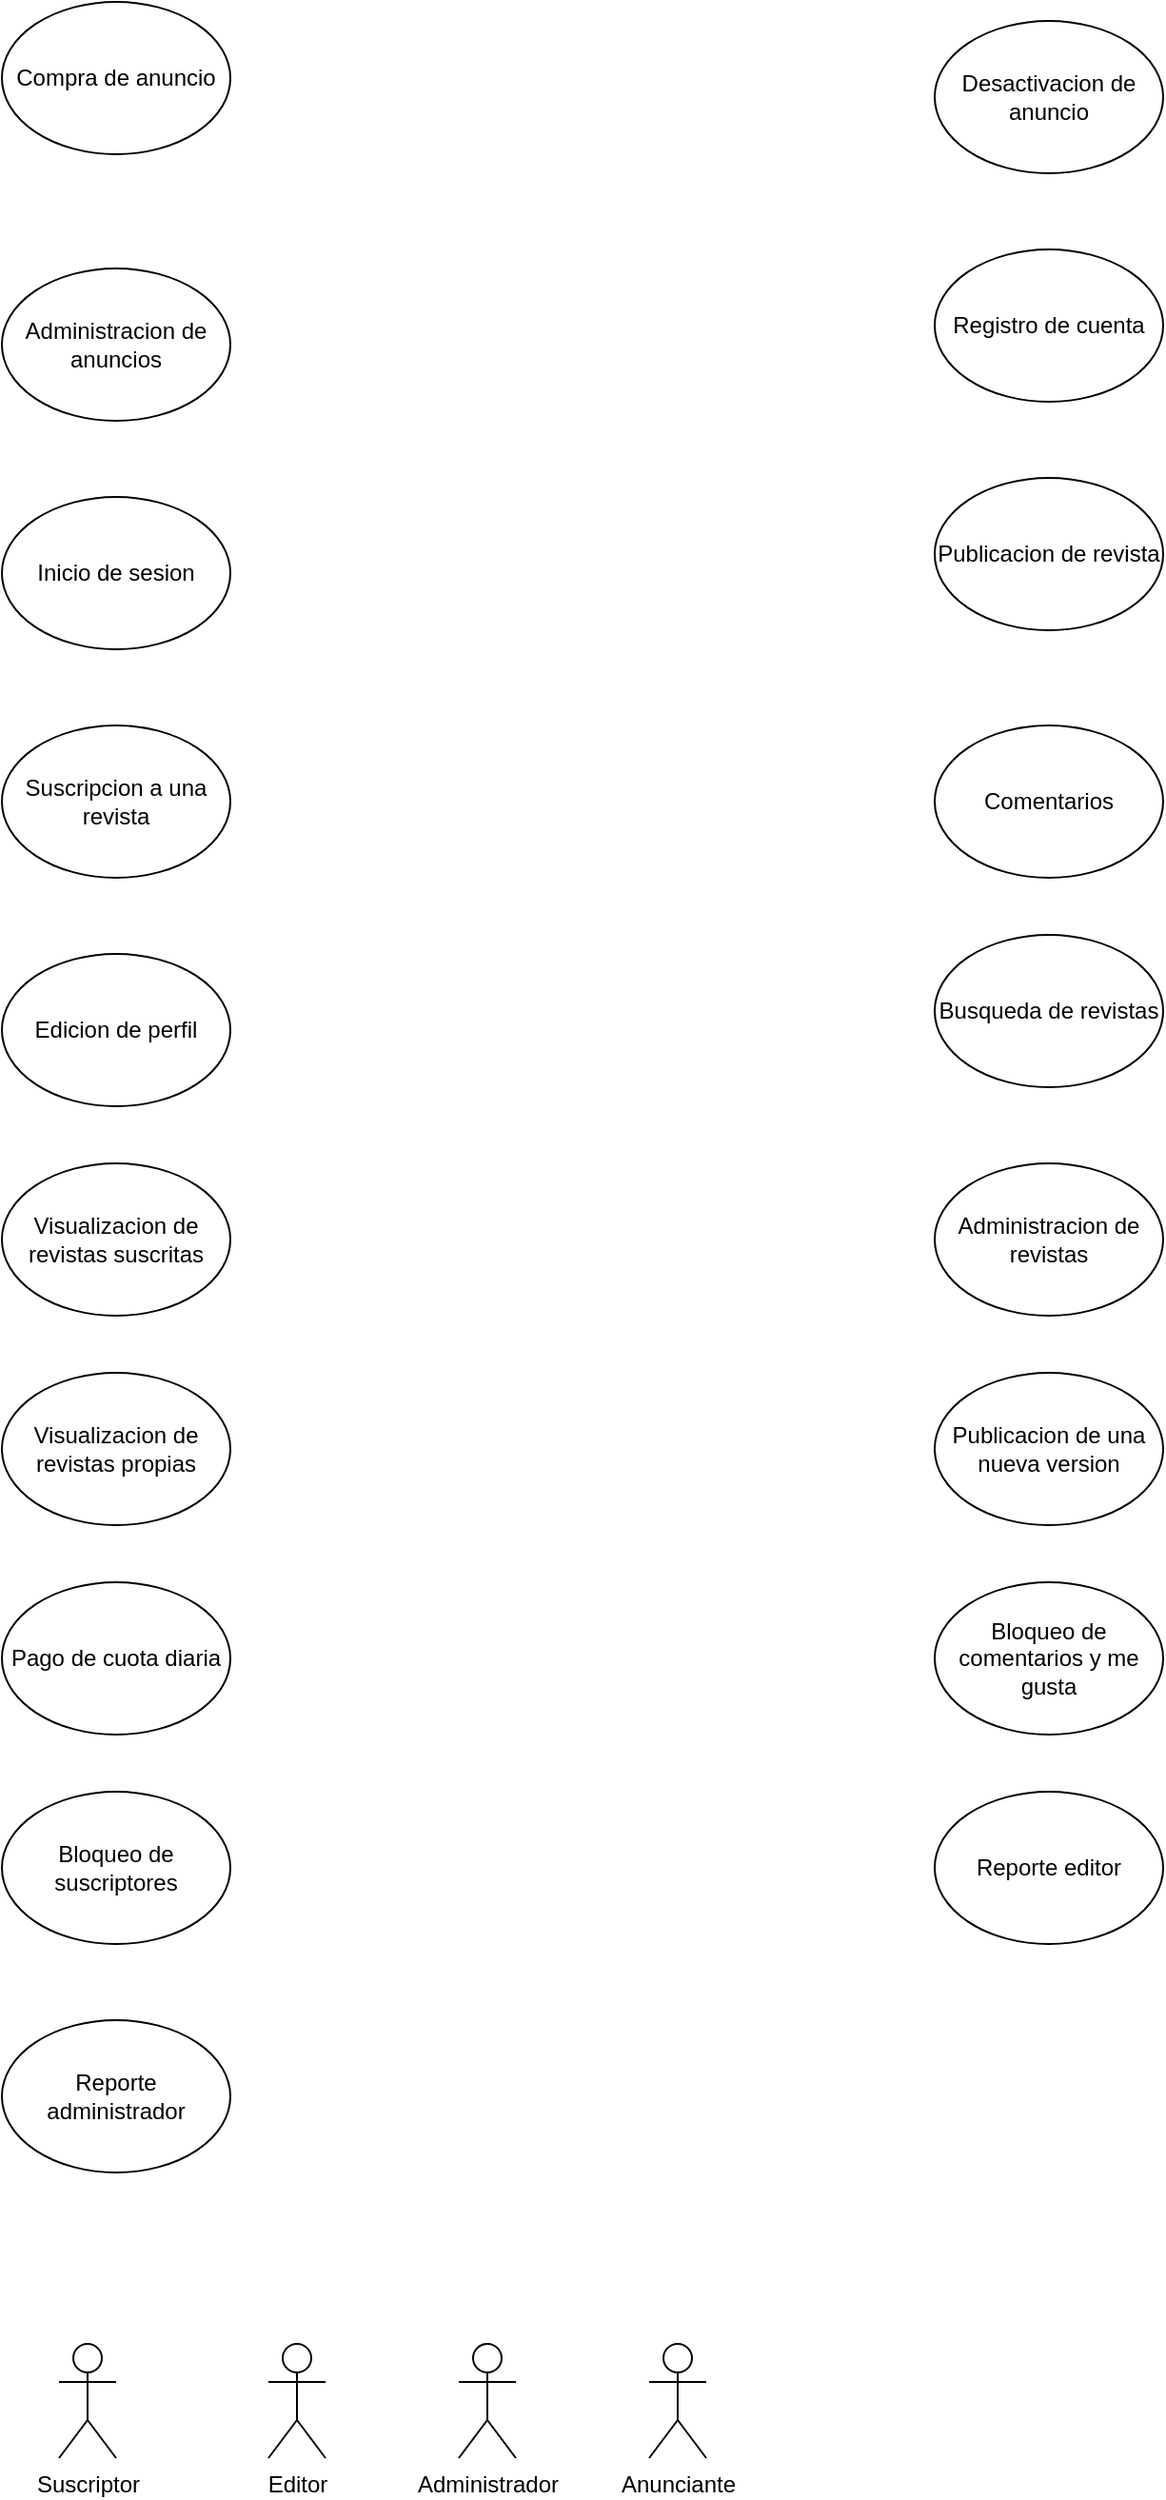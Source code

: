 <mxfile version="24.6.4" type="device">
  <diagram name="Page-1" id="z5rVjQ-aB9bvtYgFab-Q">
    <mxGraphModel dx="1034" dy="782" grid="1" gridSize="10" guides="1" tooltips="1" connect="1" arrows="1" fold="1" page="1" pageScale="1" pageWidth="850" pageHeight="1100" math="0" shadow="0">
      <root>
        <mxCell id="0" />
        <mxCell id="1" parent="0" />
        <mxCell id="hmzc5X8tg0pPrqxFYgq6-1" value="Compra de anuncio" style="ellipse;whiteSpace=wrap;html=1;" vertex="1" parent="1">
          <mxGeometry x="120" y="60" width="120" height="80" as="geometry" />
        </mxCell>
        <mxCell id="hmzc5X8tg0pPrqxFYgq6-2" value="Desactivacion de anuncio" style="ellipse;whiteSpace=wrap;html=1;" vertex="1" parent="1">
          <mxGeometry x="610" y="70" width="120" height="80" as="geometry" />
        </mxCell>
        <mxCell id="hmzc5X8tg0pPrqxFYgq6-3" value="Administracion de anuncios" style="ellipse;whiteSpace=wrap;html=1;" vertex="1" parent="1">
          <mxGeometry x="120" y="200" width="120" height="80" as="geometry" />
        </mxCell>
        <mxCell id="hmzc5X8tg0pPrqxFYgq6-4" value="Registro de cuenta" style="ellipse;whiteSpace=wrap;html=1;" vertex="1" parent="1">
          <mxGeometry x="610" y="190" width="120" height="80" as="geometry" />
        </mxCell>
        <mxCell id="hmzc5X8tg0pPrqxFYgq6-5" value="Inicio de sesion" style="ellipse;whiteSpace=wrap;html=1;" vertex="1" parent="1">
          <mxGeometry x="120" y="320" width="120" height="80" as="geometry" />
        </mxCell>
        <mxCell id="hmzc5X8tg0pPrqxFYgq6-6" value="Publicacion de revista" style="ellipse;whiteSpace=wrap;html=1;" vertex="1" parent="1">
          <mxGeometry x="610" y="310" width="120" height="80" as="geometry" />
        </mxCell>
        <mxCell id="hmzc5X8tg0pPrqxFYgq6-7" value="Suscripcion a una revista" style="ellipse;whiteSpace=wrap;html=1;" vertex="1" parent="1">
          <mxGeometry x="120" y="440" width="120" height="80" as="geometry" />
        </mxCell>
        <mxCell id="hmzc5X8tg0pPrqxFYgq6-8" value="Edicion de perfil" style="ellipse;whiteSpace=wrap;html=1;" vertex="1" parent="1">
          <mxGeometry x="120" y="560" width="120" height="80" as="geometry" />
        </mxCell>
        <mxCell id="hmzc5X8tg0pPrqxFYgq6-9" value="Comentarios" style="ellipse;whiteSpace=wrap;html=1;" vertex="1" parent="1">
          <mxGeometry x="610" y="440" width="120" height="80" as="geometry" />
        </mxCell>
        <mxCell id="hmzc5X8tg0pPrqxFYgq6-10" value="Busqueda de revistas" style="ellipse;whiteSpace=wrap;html=1;" vertex="1" parent="1">
          <mxGeometry x="610" y="550" width="120" height="80" as="geometry" />
        </mxCell>
        <mxCell id="hmzc5X8tg0pPrqxFYgq6-11" value="Visualizacion de revistas suscritas" style="ellipse;whiteSpace=wrap;html=1;" vertex="1" parent="1">
          <mxGeometry x="120" y="670" width="120" height="80" as="geometry" />
        </mxCell>
        <mxCell id="hmzc5X8tg0pPrqxFYgq6-12" value="Visualizacion de revistas propias" style="ellipse;whiteSpace=wrap;html=1;" vertex="1" parent="1">
          <mxGeometry x="120" y="780" width="120" height="80" as="geometry" />
        </mxCell>
        <mxCell id="hmzc5X8tg0pPrqxFYgq6-13" value="Administracion de revistas" style="ellipse;whiteSpace=wrap;html=1;" vertex="1" parent="1">
          <mxGeometry x="610" y="670" width="120" height="80" as="geometry" />
        </mxCell>
        <mxCell id="hmzc5X8tg0pPrqxFYgq6-14" value="Pago de cuota diaria" style="ellipse;whiteSpace=wrap;html=1;" vertex="1" parent="1">
          <mxGeometry x="120" y="890" width="120" height="80" as="geometry" />
        </mxCell>
        <mxCell id="hmzc5X8tg0pPrqxFYgq6-15" value="Publicacion de una nueva version" style="ellipse;whiteSpace=wrap;html=1;" vertex="1" parent="1">
          <mxGeometry x="610" y="780" width="120" height="80" as="geometry" />
        </mxCell>
        <mxCell id="hmzc5X8tg0pPrqxFYgq6-16" value="Bloqueo de suscriptores" style="ellipse;whiteSpace=wrap;html=1;" vertex="1" parent="1">
          <mxGeometry x="120" y="1000" width="120" height="80" as="geometry" />
        </mxCell>
        <mxCell id="hmzc5X8tg0pPrqxFYgq6-17" value="Bloqueo de comentarios y me gusta" style="ellipse;whiteSpace=wrap;html=1;" vertex="1" parent="1">
          <mxGeometry x="610" y="890" width="120" height="80" as="geometry" />
        </mxCell>
        <mxCell id="hmzc5X8tg0pPrqxFYgq6-18" value="Reporte administrador" style="ellipse;whiteSpace=wrap;html=1;" vertex="1" parent="1">
          <mxGeometry x="120" y="1120" width="120" height="80" as="geometry" />
        </mxCell>
        <mxCell id="hmzc5X8tg0pPrqxFYgq6-19" value="Reporte editor" style="ellipse;whiteSpace=wrap;html=1;" vertex="1" parent="1">
          <mxGeometry x="610" y="1000" width="120" height="80" as="geometry" />
        </mxCell>
        <mxCell id="hmzc5X8tg0pPrqxFYgq6-20" value="Anunciante" style="shape=umlActor;verticalLabelPosition=bottom;verticalAlign=top;html=1;outlineConnect=0;" vertex="1" parent="1">
          <mxGeometry x="460" y="1290" width="30" height="60" as="geometry" />
        </mxCell>
        <mxCell id="hmzc5X8tg0pPrqxFYgq6-21" value="Administrador" style="shape=umlActor;verticalLabelPosition=bottom;verticalAlign=top;html=1;outlineConnect=0;" vertex="1" parent="1">
          <mxGeometry x="360" y="1290" width="30" height="60" as="geometry" />
        </mxCell>
        <mxCell id="hmzc5X8tg0pPrqxFYgq6-22" value="Editor" style="shape=umlActor;verticalLabelPosition=bottom;verticalAlign=top;html=1;outlineConnect=0;" vertex="1" parent="1">
          <mxGeometry x="260" y="1290" width="30" height="60" as="geometry" />
        </mxCell>
        <mxCell id="hmzc5X8tg0pPrqxFYgq6-23" value="Suscriptor" style="shape=umlActor;verticalLabelPosition=bottom;verticalAlign=top;html=1;outlineConnect=0;" vertex="1" parent="1">
          <mxGeometry x="150" y="1290" width="30" height="60" as="geometry" />
        </mxCell>
      </root>
    </mxGraphModel>
  </diagram>
</mxfile>
